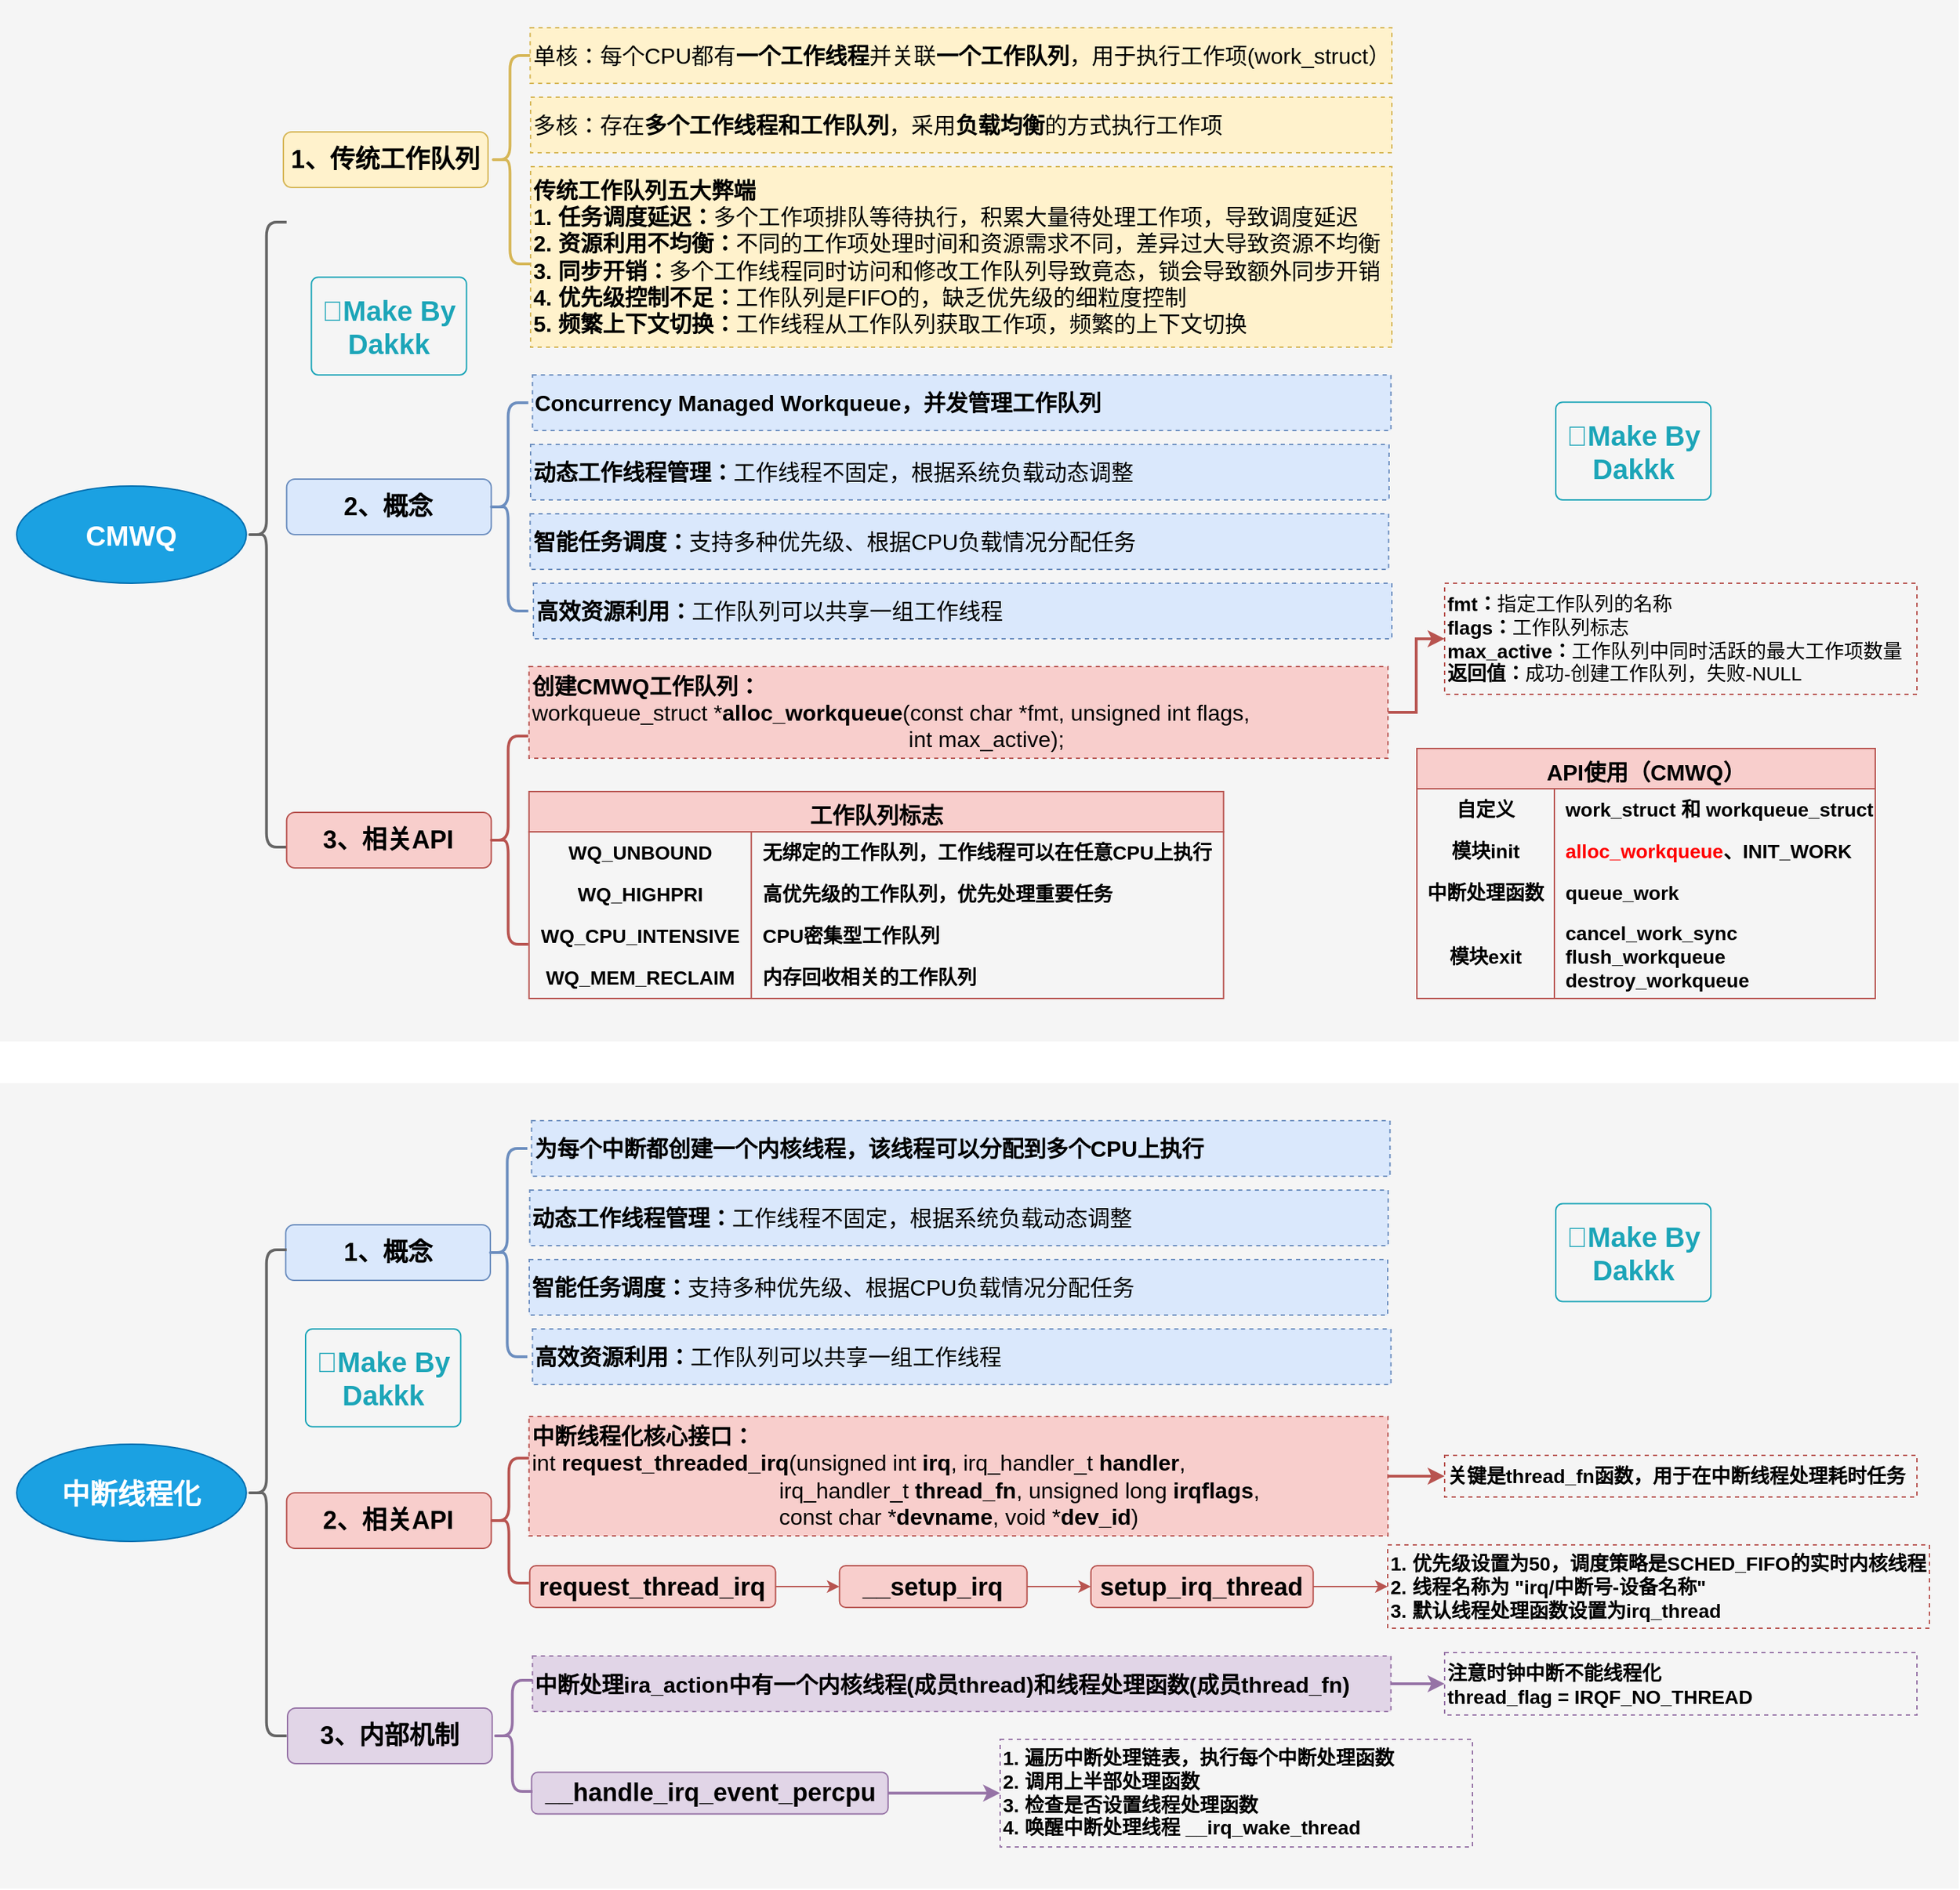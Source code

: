 <mxfile version="27.0.9">
  <diagram name="第 1 页" id="VxNiwfclkPdNNmzIDGuJ">
    <mxGraphModel dx="2431" dy="1413" grid="1" gridSize="10" guides="1" tooltips="1" connect="1" arrows="1" fold="1" page="1" pageScale="1" pageWidth="1169" pageHeight="1654" math="0" shadow="0">
      <root>
        <mxCell id="0" />
        <mxCell id="1" parent="0" />
        <mxCell id="dnHEuIhEBMRqk78COpKd-143" value="" style="rounded=0;whiteSpace=wrap;html=1;fillColor=#f5f5f5;fontColor=#333333;strokeColor=none;" vertex="1" parent="1">
          <mxGeometry x="170" y="800" width="1410" height="580" as="geometry" />
        </mxCell>
        <mxCell id="dnHEuIhEBMRqk78COpKd-1" value="" style="rounded=0;whiteSpace=wrap;html=1;fillColor=#f5f5f5;fontColor=#333333;strokeColor=none;" vertex="1" parent="1">
          <mxGeometry x="170" y="20" width="1410" height="750" as="geometry" />
        </mxCell>
        <mxCell id="dnHEuIhEBMRqk78COpKd-2" value="&lt;h2&gt;&lt;font style=&quot;font-size: 18px;&quot;&gt;2、概念&lt;/font&gt;&lt;/h2&gt;" style="rounded=1;whiteSpace=wrap;html=1;fillColor=#dae8fc;strokeColor=#6c8ebf;fontStyle=1" vertex="1" parent="1">
          <mxGeometry x="376.34" y="365" width="147.33" height="40" as="geometry" />
        </mxCell>
        <mxCell id="dnHEuIhEBMRqk78COpKd-3" value="&lt;span style=&quot;font-size: 16px;&quot;&gt;&lt;b&gt;Concurrency Managed Workqueue，并发管理工作队列&lt;/b&gt;&lt;/span&gt;" style="text;html=1;align=left;verticalAlign=middle;whiteSpace=wrap;rounded=0;fillColor=#dae8fc;strokeColor=#6c8ebf;dashed=1;fontSize=14;" vertex="1" parent="1">
          <mxGeometry x="553.33" y="290" width="618" height="40" as="geometry" />
        </mxCell>
        <mxCell id="dnHEuIhEBMRqk78COpKd-4" value="" style="shape=curlyBracket;whiteSpace=wrap;html=1;rounded=1;labelPosition=left;verticalLabelPosition=middle;align=right;verticalAlign=middle;fillColor=#dae8fc;strokeColor=#6c8ebf;strokeWidth=2;" vertex="1" parent="1">
          <mxGeometry x="521.33" y="310" width="29" height="150" as="geometry" />
        </mxCell>
        <mxCell id="dnHEuIhEBMRqk78COpKd-5" value="&lt;h2&gt;&lt;font style=&quot;font-size: 18px;&quot;&gt;1、传统工作队列&lt;/font&gt;&lt;/h2&gt;" style="rounded=1;whiteSpace=wrap;html=1;fillColor=#fff2cc;strokeColor=#d6b656;fontStyle=1;" vertex="1" parent="1">
          <mxGeometry x="374.0" y="115" width="147.33" height="40" as="geometry" />
        </mxCell>
        <mxCell id="dnHEuIhEBMRqk78COpKd-6" value="&lt;span style=&quot;font-size: 16px;&quot;&gt;单核：每个CPU都有&lt;b&gt;一个工作线程&lt;/b&gt;并关联&lt;b&gt;一个工作队列&lt;/b&gt;，用于执行工作项(work_struct）&lt;/span&gt;" style="text;html=1;align=left;verticalAlign=middle;whiteSpace=wrap;rounded=0;fillColor=#fff2cc;strokeColor=#d6b656;dashed=1;fontSize=14;" vertex="1" parent="1">
          <mxGeometry x="551.66" y="40" width="620.33" height="40" as="geometry" />
        </mxCell>
        <mxCell id="dnHEuIhEBMRqk78COpKd-7" value="&lt;h1&gt;&lt;span style=&quot;font-size: 20px;&quot;&gt;CMWQ&lt;/span&gt;&lt;/h1&gt;" style="ellipse;whiteSpace=wrap;html=1;fillColor=#1ba1e2;strokeColor=#006EAF;fontColor=#ffffff;fontStyle=1" vertex="1" parent="1">
          <mxGeometry x="182" y="370" width="165.34" height="70" as="geometry" />
        </mxCell>
        <mxCell id="dnHEuIhEBMRqk78COpKd-8" value="" style="shape=curlyBracket;whiteSpace=wrap;html=1;rounded=1;labelPosition=left;verticalLabelPosition=middle;align=right;verticalAlign=middle;fillColor=#f5f5f5;strokeColor=#666666;strokeWidth=2;fontColor=#333333;" vertex="1" parent="1">
          <mxGeometry x="347.34" y="180" width="29" height="450" as="geometry" />
        </mxCell>
        <mxCell id="dnHEuIhEBMRqk78COpKd-9" value="&lt;font style=&quot;font-size: 16px;&quot;&gt;多核：存在&lt;b&gt;多个工作线程和工作队列&lt;/b&gt;，采用&lt;b&gt;负载均衡&lt;/b&gt;的方式执行工作项&lt;/font&gt;" style="text;html=1;align=left;verticalAlign=middle;whiteSpace=wrap;rounded=0;fillColor=#fff2cc;strokeColor=#d6b656;dashed=1;fontSize=14;" vertex="1" parent="1">
          <mxGeometry x="551.99" y="90" width="620" height="40" as="geometry" />
        </mxCell>
        <mxCell id="dnHEuIhEBMRqk78COpKd-10" value="" style="shape=curlyBracket;whiteSpace=wrap;html=1;rounded=1;labelPosition=left;verticalLabelPosition=middle;align=right;verticalAlign=middle;fillColor=#fff2cc;strokeColor=#d6b656;strokeWidth=2;" vertex="1" parent="1">
          <mxGeometry x="522.66" y="60" width="29" height="150" as="geometry" />
        </mxCell>
        <mxCell id="dnHEuIhEBMRqk78COpKd-11" value="&lt;h2&gt;3、相关API&lt;/h2&gt;" style="rounded=1;whiteSpace=wrap;html=1;fillColor=#f8cecc;strokeColor=#b85450;fontStyle=1" vertex="1" parent="1">
          <mxGeometry x="376.34" y="605" width="147.33" height="40" as="geometry" />
        </mxCell>
        <mxCell id="dnHEuIhEBMRqk78COpKd-62" style="edgeStyle=orthogonalEdgeStyle;rounded=0;orthogonalLoop=1;jettySize=auto;html=1;entryX=0;entryY=0.5;entryDx=0;entryDy=0;fillColor=#f8cecc;strokeColor=#b85450;strokeWidth=2;" edge="1" parent="1" source="dnHEuIhEBMRqk78COpKd-12" target="dnHEuIhEBMRqk78COpKd-61">
          <mxGeometry relative="1" as="geometry" />
        </mxCell>
        <mxCell id="dnHEuIhEBMRqk78COpKd-12" value="&lt;span style=&quot;font-size: 16px;&quot;&gt;&lt;b&gt;创建CMWQ工作队列：&lt;br&gt;&lt;/b&gt;&lt;/span&gt;&lt;span style=&quot;background-color: transparent; font-size: 16px;&quot;&gt;workqueue_struct *&lt;b&gt;alloc_workqueue&lt;/b&gt;(const char *fmt,&amp;nbsp;&lt;/span&gt;&lt;span style=&quot;font-size: 16px; background-color: transparent; color: light-dark(rgb(0, 0, 0), rgb(255, 255, 255));&quot;&gt;unsigned int flags,&amp;nbsp;&lt;br&gt;&lt;/span&gt;&lt;span style=&quot;font-size: 16px; background-color: transparent; color: light-dark(rgb(0, 0, 0), rgb(255, 255, 255));&quot;&gt;&amp;nbsp; &amp;nbsp; &amp;nbsp; &amp;nbsp; &amp;nbsp; &amp;nbsp; &amp;nbsp; &amp;nbsp; &amp;nbsp; &amp;nbsp; &amp;nbsp; &amp;nbsp; &amp;nbsp; &amp;nbsp; &amp;nbsp; &amp;nbsp; &amp;nbsp; &amp;nbsp; &amp;nbsp; &amp;nbsp; &amp;nbsp; &amp;nbsp; &amp;nbsp; &amp;nbsp; &amp;nbsp; &amp;nbsp; &amp;nbsp; &amp;nbsp; &amp;nbsp; &amp;nbsp; &amp;nbsp;int max_active);&lt;/span&gt;" style="text;html=1;align=left;verticalAlign=middle;whiteSpace=wrap;rounded=0;fillColor=#f8cecc;strokeColor=#b85450;dashed=1;fontSize=14;" vertex="1" parent="1">
          <mxGeometry x="550.84" y="500" width="618.34" height="66" as="geometry" />
        </mxCell>
        <mxCell id="dnHEuIhEBMRqk78COpKd-13" value="&lt;span style=&quot;font-size: 16px;&quot;&gt;&lt;b&gt;传统工作队列五大弊端&lt;br&gt;1. 任务调度延迟：&lt;/b&gt;多个工作项排队等待执行，积累大量待处理工作项，导致调度延迟&lt;br&gt;&lt;b&gt;2. 资源利用不均衡：&lt;/b&gt;不同的工作项处理时间和资源需求不同，差异过大导致资源不均衡&lt;br&gt;&lt;b&gt;3. 同步开销：&lt;/b&gt;多个工作线程同时访问和修改工作队列导致竟态，锁会导致额外同步开销&lt;br&gt;&lt;b&gt;4. 优先级控制不足：&lt;/b&gt;工作队列是FIFO的，缺乏优先级的细粒度控制&lt;br&gt;&lt;b&gt;5. 频繁上下文切换：&lt;/b&gt;工作线程从工作队列获取工作项，频繁的上下文切换&lt;/span&gt;" style="text;html=1;align=left;verticalAlign=middle;whiteSpace=wrap;rounded=0;fillColor=#fff2cc;strokeColor=#d6b656;dashed=1;fontSize=14;" vertex="1" parent="1">
          <mxGeometry x="551.99" y="140" width="620" height="130" as="geometry" />
        </mxCell>
        <mxCell id="dnHEuIhEBMRqk78COpKd-15" value="&lt;span style=&quot;font-size: 16px;&quot;&gt;&lt;b&gt;动态工作线程管理：&lt;/b&gt;工作线程不固定，根据系统负载动态调整&lt;/span&gt;" style="text;html=1;align=left;verticalAlign=middle;whiteSpace=wrap;rounded=0;fillColor=#dae8fc;strokeColor=#6c8ebf;dashed=1;fontSize=14;" vertex="1" parent="1">
          <mxGeometry x="552" y="340" width="618" height="40" as="geometry" />
        </mxCell>
        <mxCell id="dnHEuIhEBMRqk78COpKd-16" value="" style="shape=curlyBracket;whiteSpace=wrap;html=1;rounded=1;labelPosition=left;verticalLabelPosition=middle;align=right;verticalAlign=middle;fillColor=#f8cecc;strokeColor=#b85450;strokeWidth=2;" vertex="1" parent="1">
          <mxGeometry x="521.33" y="550" width="29" height="150" as="geometry" />
        </mxCell>
        <mxCell id="dnHEuIhEBMRqk78COpKd-17" value="&lt;font style=&quot;font-size: 20px;&quot;&gt;🌻Make By Dakkk&lt;/font&gt;" style="html=1;shadow=0;dashed=0;shape=mxgraph.bootstrap.rrect;rSize=5;strokeColor=#1CA5B8;strokeWidth=1;fillColor=none;fontColor=#1CA5B8;whiteSpace=wrap;align=center;verticalAlign=middle;spacingLeft=0;fontStyle=1;fontSize=16;spacing=5;" vertex="1" parent="1">
          <mxGeometry x="394.17" y="219.61" width="111.67" height="70.39" as="geometry" />
        </mxCell>
        <mxCell id="dnHEuIhEBMRqk78COpKd-26" value="&lt;span style=&quot;font-size: 16px;&quot;&gt;&lt;b&gt;智能任务调度：&lt;/b&gt;支持多种优先级、根据CPU负载情况分配任务&lt;/span&gt;" style="text;html=1;align=left;verticalAlign=middle;whiteSpace=wrap;rounded=0;fillColor=#dae8fc;strokeColor=#6c8ebf;dashed=1;fontSize=14;" vertex="1" parent="1">
          <mxGeometry x="551.66" y="390" width="618" height="40" as="geometry" />
        </mxCell>
        <mxCell id="dnHEuIhEBMRqk78COpKd-45" value="" style="shape=table;startSize=0;container=1;collapsible=0;childLayout=tableLayout;fixedRows=1;rowLines=0;fontStyle=0;strokeColor=#b85450;fontSize=14;fillColor=none;" vertex="1" parent="1">
          <mxGeometry x="550.84" y="619" width="500" height="120" as="geometry" />
        </mxCell>
        <mxCell id="dnHEuIhEBMRqk78COpKd-46" value="" style="shape=tableRow;horizontal=0;startSize=0;swimlaneHead=0;swimlaneBody=0;top=0;left=0;bottom=0;right=0;collapsible=0;dropTarget=0;fillColor=none;points=[[0,0.5],[1,0.5]];portConstraint=eastwest;strokeColor=inherit;fontSize=14;" vertex="1" parent="dnHEuIhEBMRqk78COpKd-45">
          <mxGeometry width="500" height="30" as="geometry" />
        </mxCell>
        <mxCell id="dnHEuIhEBMRqk78COpKd-47" value="WQ_UNBOUND" style="shape=partialRectangle;html=1;whiteSpace=wrap;connectable=0;fillColor=none;top=0;left=0;bottom=0;right=0;overflow=hidden;pointerEvents=1;strokeColor=inherit;fontSize=14;fontStyle=1" vertex="1" parent="dnHEuIhEBMRqk78COpKd-46">
          <mxGeometry width="160" height="30" as="geometry">
            <mxRectangle width="160" height="30" as="alternateBounds" />
          </mxGeometry>
        </mxCell>
        <mxCell id="dnHEuIhEBMRqk78COpKd-48" value="&lt;b&gt;无绑定的工作队列，工作线程可以在任意CPU上执行&lt;/b&gt;" style="shape=partialRectangle;html=1;whiteSpace=wrap;connectable=0;fillColor=none;top=0;left=0;bottom=0;right=0;align=left;spacingLeft=6;overflow=hidden;strokeColor=inherit;fontSize=14;" vertex="1" parent="dnHEuIhEBMRqk78COpKd-46">
          <mxGeometry x="160" width="340" height="30" as="geometry">
            <mxRectangle width="340" height="30" as="alternateBounds" />
          </mxGeometry>
        </mxCell>
        <mxCell id="dnHEuIhEBMRqk78COpKd-49" value="" style="shape=tableRow;horizontal=0;startSize=0;swimlaneHead=0;swimlaneBody=0;top=0;left=0;bottom=0;right=0;collapsible=0;dropTarget=0;fillColor=none;points=[[0,0.5],[1,0.5]];portConstraint=eastwest;strokeColor=inherit;fontSize=14;" vertex="1" parent="dnHEuIhEBMRqk78COpKd-45">
          <mxGeometry y="30" width="500" height="30" as="geometry" />
        </mxCell>
        <mxCell id="dnHEuIhEBMRqk78COpKd-50" value="WQ_HIGHPRI" style="shape=partialRectangle;html=1;whiteSpace=wrap;connectable=0;fillColor=none;top=0;left=0;bottom=0;right=0;overflow=hidden;pointerEvents=1;strokeColor=inherit;fontSize=14;fontStyle=1" vertex="1" parent="dnHEuIhEBMRqk78COpKd-49">
          <mxGeometry width="160" height="30" as="geometry">
            <mxRectangle width="160" height="30" as="alternateBounds" />
          </mxGeometry>
        </mxCell>
        <mxCell id="dnHEuIhEBMRqk78COpKd-51" value="&lt;b&gt;高优先级的工作队列，优先处理重要任务&lt;/b&gt;" style="shape=partialRectangle;html=1;whiteSpace=wrap;connectable=0;fillColor=none;top=0;left=0;bottom=0;right=0;align=left;spacingLeft=6;overflow=hidden;strokeColor=inherit;fontSize=14;" vertex="1" parent="dnHEuIhEBMRqk78COpKd-49">
          <mxGeometry x="160" width="340" height="30" as="geometry">
            <mxRectangle width="340" height="30" as="alternateBounds" />
          </mxGeometry>
        </mxCell>
        <mxCell id="dnHEuIhEBMRqk78COpKd-52" value="" style="shape=tableRow;horizontal=0;startSize=0;swimlaneHead=0;swimlaneBody=0;top=0;left=0;bottom=0;right=0;collapsible=0;dropTarget=0;fillColor=none;points=[[0,0.5],[1,0.5]];portConstraint=eastwest;strokeColor=inherit;fontSize=14;" vertex="1" parent="dnHEuIhEBMRqk78COpKd-45">
          <mxGeometry y="60" width="500" height="30" as="geometry" />
        </mxCell>
        <mxCell id="dnHEuIhEBMRqk78COpKd-53" value="WQ_CPU_INTENSIVE" style="shape=partialRectangle;html=1;whiteSpace=wrap;connectable=0;fillColor=none;top=0;left=0;bottom=0;right=0;overflow=hidden;strokeColor=inherit;fontSize=14;fontStyle=1" vertex="1" parent="dnHEuIhEBMRqk78COpKd-52">
          <mxGeometry width="160" height="30" as="geometry">
            <mxRectangle width="160" height="30" as="alternateBounds" />
          </mxGeometry>
        </mxCell>
        <mxCell id="dnHEuIhEBMRqk78COpKd-54" value="&lt;b&gt;CPU密集型工作队列&lt;/b&gt;" style="shape=partialRectangle;html=1;whiteSpace=wrap;connectable=0;fillColor=none;top=0;left=0;bottom=0;right=0;align=left;spacingLeft=6;overflow=hidden;strokeColor=inherit;fontSize=14;" vertex="1" parent="dnHEuIhEBMRqk78COpKd-52">
          <mxGeometry x="160" width="340" height="30" as="geometry">
            <mxRectangle width="340" height="30" as="alternateBounds" />
          </mxGeometry>
        </mxCell>
        <mxCell id="dnHEuIhEBMRqk78COpKd-55" value="" style="shape=tableRow;horizontal=0;startSize=0;swimlaneHead=0;swimlaneBody=0;top=0;left=0;bottom=0;right=0;collapsible=0;dropTarget=0;fillColor=none;points=[[0,0.5],[1,0.5]];portConstraint=eastwest;strokeColor=inherit;fontSize=14;" vertex="1" parent="dnHEuIhEBMRqk78COpKd-45">
          <mxGeometry y="90" width="500" height="30" as="geometry" />
        </mxCell>
        <mxCell id="dnHEuIhEBMRqk78COpKd-56" value="WQ_MEM_RECLAIM" style="shape=partialRectangle;html=1;whiteSpace=wrap;connectable=0;fillColor=none;top=0;left=0;bottom=0;right=0;overflow=hidden;strokeColor=inherit;fontSize=14;fontStyle=1" vertex="1" parent="dnHEuIhEBMRqk78COpKd-55">
          <mxGeometry width="160" height="30" as="geometry">
            <mxRectangle width="160" height="30" as="alternateBounds" />
          </mxGeometry>
        </mxCell>
        <mxCell id="dnHEuIhEBMRqk78COpKd-57" value="&lt;b&gt;内存回收相关的工作队列&lt;/b&gt;" style="shape=partialRectangle;html=1;whiteSpace=wrap;connectable=0;fillColor=none;top=0;left=0;bottom=0;right=0;align=left;spacingLeft=6;overflow=hidden;strokeColor=inherit;fontSize=14;" vertex="1" parent="dnHEuIhEBMRqk78COpKd-55">
          <mxGeometry x="160" width="340" height="30" as="geometry">
            <mxRectangle width="340" height="30" as="alternateBounds" />
          </mxGeometry>
        </mxCell>
        <mxCell id="dnHEuIhEBMRqk78COpKd-58" value="&lt;h1&gt;&lt;font style=&quot;font-size: 16px;&quot;&gt;工作队列标志&lt;/font&gt;&lt;/h1&gt;" style="rounded=0;whiteSpace=wrap;html=1;fillColor=#f8cecc;strokeColor=#b85450;" vertex="1" parent="1">
          <mxGeometry x="550.84" y="590" width="500" height="29" as="geometry" />
        </mxCell>
        <mxCell id="dnHEuIhEBMRqk78COpKd-59" value="&lt;span style=&quot;font-size: 16px;&quot;&gt;&lt;b&gt;高效资源利用：&lt;/b&gt;工作队列可以共享一组工作线程&lt;/span&gt;" style="text;html=1;align=left;verticalAlign=middle;whiteSpace=wrap;rounded=0;fillColor=#dae8fc;strokeColor=#6c8ebf;dashed=1;fontSize=14;" vertex="1" parent="1">
          <mxGeometry x="553.99" y="440" width="618" height="40" as="geometry" />
        </mxCell>
        <mxCell id="dnHEuIhEBMRqk78COpKd-61" value="&lt;b&gt;fmt：&lt;/b&gt;指定工作队列的名称&lt;br&gt;&lt;b&gt;flags：&lt;/b&gt;工作队列标志&lt;br&gt;&lt;b&gt;max_active：&lt;/b&gt;工作队列中同时活跃的最大工作项数量&lt;br&gt;&lt;b&gt;返回值：&lt;/b&gt;成功-创建工作队列，失败-NULL" style="text;html=1;align=left;verticalAlign=middle;whiteSpace=wrap;rounded=0;fillColor=none;strokeColor=#b85450;dashed=1;fontSize=14;" vertex="1" parent="1">
          <mxGeometry x="1210" y="440" width="340" height="80" as="geometry" />
        </mxCell>
        <mxCell id="dnHEuIhEBMRqk78COpKd-63" value="" style="shape=table;startSize=0;container=1;collapsible=0;childLayout=tableLayout;fixedRows=1;rowLines=0;fontStyle=0;strokeColor=#b85450;fontSize=14;fillColor=none;" vertex="1" parent="1">
          <mxGeometry x="1190" y="588" width="330" height="151" as="geometry" />
        </mxCell>
        <mxCell id="dnHEuIhEBMRqk78COpKd-64" value="" style="shape=tableRow;horizontal=0;startSize=0;swimlaneHead=0;swimlaneBody=0;top=0;left=0;bottom=0;right=0;collapsible=0;dropTarget=0;fillColor=none;points=[[0,0.5],[1,0.5]];portConstraint=eastwest;strokeColor=inherit;fontSize=14;" vertex="1" parent="dnHEuIhEBMRqk78COpKd-63">
          <mxGeometry width="330" height="30" as="geometry" />
        </mxCell>
        <mxCell id="dnHEuIhEBMRqk78COpKd-65" value="自定义" style="shape=partialRectangle;html=1;whiteSpace=wrap;connectable=0;fillColor=none;top=0;left=0;bottom=0;right=0;overflow=hidden;pointerEvents=1;strokeColor=inherit;fontSize=14;fontStyle=1" vertex="1" parent="dnHEuIhEBMRqk78COpKd-64">
          <mxGeometry width="99" height="30" as="geometry">
            <mxRectangle width="99" height="30" as="alternateBounds" />
          </mxGeometry>
        </mxCell>
        <mxCell id="dnHEuIhEBMRqk78COpKd-66" value="&lt;b&gt;work_struct 和 workqueue_struct&lt;/b&gt;" style="shape=partialRectangle;html=1;whiteSpace=wrap;connectable=0;fillColor=none;top=0;left=0;bottom=0;right=0;align=left;spacingLeft=6;overflow=hidden;strokeColor=inherit;fontSize=14;" vertex="1" parent="dnHEuIhEBMRqk78COpKd-64">
          <mxGeometry x="99" width="231" height="30" as="geometry">
            <mxRectangle width="231" height="30" as="alternateBounds" />
          </mxGeometry>
        </mxCell>
        <mxCell id="dnHEuIhEBMRqk78COpKd-67" value="" style="shape=tableRow;horizontal=0;startSize=0;swimlaneHead=0;swimlaneBody=0;top=0;left=0;bottom=0;right=0;collapsible=0;dropTarget=0;fillColor=none;points=[[0,0.5],[1,0.5]];portConstraint=eastwest;strokeColor=inherit;fontSize=14;" vertex="1" parent="dnHEuIhEBMRqk78COpKd-63">
          <mxGeometry y="30" width="330" height="30" as="geometry" />
        </mxCell>
        <mxCell id="dnHEuIhEBMRqk78COpKd-68" value="模块init" style="shape=partialRectangle;html=1;whiteSpace=wrap;connectable=0;fillColor=none;top=0;left=0;bottom=0;right=0;overflow=hidden;pointerEvents=1;strokeColor=inherit;fontSize=14;fontStyle=1" vertex="1" parent="dnHEuIhEBMRqk78COpKd-67">
          <mxGeometry width="99" height="30" as="geometry">
            <mxRectangle width="99" height="30" as="alternateBounds" />
          </mxGeometry>
        </mxCell>
        <mxCell id="dnHEuIhEBMRqk78COpKd-69" value="&lt;b&gt;&lt;font style=&quot;color: rgb(255, 0, 0);&quot;&gt;alloc_workqueue&lt;/font&gt;、INIT_WORK&lt;/b&gt;" style="shape=partialRectangle;html=1;whiteSpace=wrap;connectable=0;fillColor=none;top=0;left=0;bottom=0;right=0;align=left;spacingLeft=6;overflow=hidden;strokeColor=inherit;fontSize=14;" vertex="1" parent="dnHEuIhEBMRqk78COpKd-67">
          <mxGeometry x="99" width="231" height="30" as="geometry">
            <mxRectangle width="231" height="30" as="alternateBounds" />
          </mxGeometry>
        </mxCell>
        <mxCell id="dnHEuIhEBMRqk78COpKd-70" value="" style="shape=tableRow;horizontal=0;startSize=0;swimlaneHead=0;swimlaneBody=0;top=0;left=0;bottom=0;right=0;collapsible=0;dropTarget=0;fillColor=none;points=[[0,0.5],[1,0.5]];portConstraint=eastwest;strokeColor=inherit;fontSize=14;" vertex="1" parent="dnHEuIhEBMRqk78COpKd-63">
          <mxGeometry y="60" width="330" height="30" as="geometry" />
        </mxCell>
        <mxCell id="dnHEuIhEBMRqk78COpKd-71" value="中断处理函数" style="shape=partialRectangle;html=1;whiteSpace=wrap;connectable=0;fillColor=none;top=0;left=0;bottom=0;right=0;overflow=hidden;strokeColor=inherit;fontSize=14;fontStyle=1" vertex="1" parent="dnHEuIhEBMRqk78COpKd-70">
          <mxGeometry width="99" height="30" as="geometry">
            <mxRectangle width="99" height="30" as="alternateBounds" />
          </mxGeometry>
        </mxCell>
        <mxCell id="dnHEuIhEBMRqk78COpKd-72" value="&lt;b&gt;queue_work&lt;/b&gt;" style="shape=partialRectangle;html=1;whiteSpace=wrap;connectable=0;fillColor=none;top=0;left=0;bottom=0;right=0;align=left;spacingLeft=6;overflow=hidden;strokeColor=inherit;fontSize=14;" vertex="1" parent="dnHEuIhEBMRqk78COpKd-70">
          <mxGeometry x="99" width="231" height="30" as="geometry">
            <mxRectangle width="231" height="30" as="alternateBounds" />
          </mxGeometry>
        </mxCell>
        <mxCell id="dnHEuIhEBMRqk78COpKd-73" value="" style="shape=tableRow;horizontal=0;startSize=0;swimlaneHead=0;swimlaneBody=0;top=0;left=0;bottom=0;right=0;collapsible=0;dropTarget=0;fillColor=none;points=[[0,0.5],[1,0.5]];portConstraint=eastwest;strokeColor=inherit;fontSize=14;" vertex="1" parent="dnHEuIhEBMRqk78COpKd-63">
          <mxGeometry y="90" width="330" height="61" as="geometry" />
        </mxCell>
        <mxCell id="dnHEuIhEBMRqk78COpKd-74" value="模块exit" style="shape=partialRectangle;html=1;whiteSpace=wrap;connectable=0;fillColor=none;top=0;left=0;bottom=0;right=0;overflow=hidden;strokeColor=inherit;fontSize=14;fontStyle=1" vertex="1" parent="dnHEuIhEBMRqk78COpKd-73">
          <mxGeometry width="99" height="61" as="geometry">
            <mxRectangle width="99" height="61" as="alternateBounds" />
          </mxGeometry>
        </mxCell>
        <mxCell id="dnHEuIhEBMRqk78COpKd-75" value="&lt;b&gt;cancel_work_sync&lt;/b&gt;&lt;br&gt;&lt;b&gt;flush_workqueue&lt;/b&gt;&lt;br&gt;&lt;b&gt;destroy_workqueue&lt;/b&gt;" style="shape=partialRectangle;html=1;whiteSpace=wrap;connectable=0;fillColor=none;top=0;left=0;bottom=0;right=0;align=left;spacingLeft=6;overflow=hidden;strokeColor=inherit;fontSize=14;" vertex="1" parent="dnHEuIhEBMRqk78COpKd-73">
          <mxGeometry x="99" width="231" height="61" as="geometry">
            <mxRectangle width="231" height="61" as="alternateBounds" />
          </mxGeometry>
        </mxCell>
        <mxCell id="dnHEuIhEBMRqk78COpKd-76" value="&lt;h1&gt;&lt;font style=&quot;font-size: 16px;&quot;&gt;API使用（CMWQ）&lt;/font&gt;&lt;/h1&gt;" style="rounded=0;whiteSpace=wrap;html=1;fillColor=#f8cecc;strokeColor=#b85450;" vertex="1" parent="1">
          <mxGeometry x="1190" y="559" width="330" height="29" as="geometry" />
        </mxCell>
        <mxCell id="dnHEuIhEBMRqk78COpKd-78" value="&lt;h2&gt;&lt;font style=&quot;font-size: 18px;&quot;&gt;1、概念&lt;/font&gt;&lt;/h2&gt;" style="rounded=1;whiteSpace=wrap;html=1;fillColor=#dae8fc;strokeColor=#6c8ebf;fontStyle=1" vertex="1" parent="1">
          <mxGeometry x="375.68" y="902" width="147.33" height="40" as="geometry" />
        </mxCell>
        <mxCell id="dnHEuIhEBMRqk78COpKd-79" value="&lt;span style=&quot;font-size: 16px;&quot;&gt;&lt;b&gt;为每个中断都创建一个内核线程，该线程可以分配到多个CPU上执行&lt;/b&gt;&lt;/span&gt;" style="text;html=1;align=left;verticalAlign=middle;whiteSpace=wrap;rounded=0;fillColor=#dae8fc;strokeColor=#6c8ebf;dashed=1;fontSize=14;" vertex="1" parent="1">
          <mxGeometry x="552.67" y="827" width="618" height="40" as="geometry" />
        </mxCell>
        <mxCell id="dnHEuIhEBMRqk78COpKd-80" value="" style="shape=curlyBracket;whiteSpace=wrap;html=1;rounded=1;labelPosition=left;verticalLabelPosition=middle;align=right;verticalAlign=middle;fillColor=#dae8fc;strokeColor=#6c8ebf;strokeWidth=2;" vertex="1" parent="1">
          <mxGeometry x="520.67" y="847" width="29" height="150" as="geometry" />
        </mxCell>
        <mxCell id="dnHEuIhEBMRqk78COpKd-83" value="&lt;h1&gt;&lt;span style=&quot;font-size: 20px;&quot;&gt;中断线程化&lt;/span&gt;&lt;/h1&gt;" style="ellipse;whiteSpace=wrap;html=1;fillColor=#1ba1e2;strokeColor=#006EAF;fontColor=#ffffff;fontStyle=1" vertex="1" parent="1">
          <mxGeometry x="182" y="1060" width="165.34" height="70" as="geometry" />
        </mxCell>
        <mxCell id="dnHEuIhEBMRqk78COpKd-84" value="" style="shape=curlyBracket;whiteSpace=wrap;html=1;rounded=1;labelPosition=left;verticalLabelPosition=middle;align=right;verticalAlign=middle;fillColor=#f5f5f5;strokeColor=#666666;strokeWidth=2;fontColor=#333333;" vertex="1" parent="1">
          <mxGeometry x="347.34" y="920" width="29" height="350" as="geometry" />
        </mxCell>
        <mxCell id="dnHEuIhEBMRqk78COpKd-87" value="&lt;h2&gt;2、相关API&lt;/h2&gt;" style="rounded=1;whiteSpace=wrap;html=1;fillColor=#f8cecc;strokeColor=#b85450;fontStyle=1" vertex="1" parent="1">
          <mxGeometry x="376.34" y="1095" width="147.33" height="40" as="geometry" />
        </mxCell>
        <mxCell id="dnHEuIhEBMRqk78COpKd-88" style="edgeStyle=orthogonalEdgeStyle;rounded=0;orthogonalLoop=1;jettySize=auto;html=1;entryX=0;entryY=0.5;entryDx=0;entryDy=0;fillColor=#f8cecc;strokeColor=#b85450;strokeWidth=2;" edge="1" source="dnHEuIhEBMRqk78COpKd-89" target="dnHEuIhEBMRqk78COpKd-110" parent="1">
          <mxGeometry relative="1" as="geometry" />
        </mxCell>
        <mxCell id="dnHEuIhEBMRqk78COpKd-89" value="&lt;span style=&quot;font-size: 16px;&quot;&gt;&lt;b&gt;中断线程化核心接口：&lt;br&gt;&lt;/b&gt;&lt;/span&gt;&lt;div&gt;&lt;span style=&quot;font-size: 16px;&quot;&gt;int &lt;b&gt;request_threaded_irq&lt;/b&gt;(unsigned int &lt;b&gt;irq&lt;/b&gt;,&amp;nbsp;&lt;/span&gt;&lt;span style=&quot;font-size: 16px; background-color: transparent; color: light-dark(rgb(0, 0, 0), rgb(255, 255, 255));&quot;&gt;irq_handler_t &lt;b&gt;handler&lt;/b&gt;,&lt;/span&gt;&lt;/div&gt;&lt;div&gt;&lt;span style=&quot;font-size: 16px;&quot;&gt;&amp;nbsp; &amp;nbsp; &amp;nbsp; &amp;nbsp; &amp;nbsp; &amp;nbsp; &amp;nbsp; &amp;nbsp; &amp;nbsp; &amp;nbsp; &amp;nbsp; &amp;nbsp; &lt;span style=&quot;white-space: pre;&quot;&gt;&#x9;&lt;/span&gt;&lt;span style=&quot;white-space: pre;&quot;&gt;&#x9;&lt;/span&gt;irq_handler_t &lt;b&gt;thread_fn&lt;/b&gt;,&amp;nbsp;&lt;/span&gt;&lt;span style=&quot;font-size: 16px; background-color: transparent; color: light-dark(rgb(0, 0, 0), rgb(255, 255, 255));&quot;&gt;unsigned long &lt;b&gt;irqflags&lt;/b&gt;,&amp;nbsp;&lt;/span&gt;&lt;/div&gt;&lt;div&gt;&lt;span style=&quot;font-size: 16px;&quot;&gt;&amp;nbsp; &amp;nbsp; &amp;nbsp; &amp;nbsp; &amp;nbsp; &amp;nbsp; &amp;nbsp; &amp;nbsp; &amp;nbsp; &amp;nbsp; &amp;nbsp; &amp;nbsp; &lt;span style=&quot;white-space: pre;&quot;&gt;&#x9;&lt;/span&gt;&lt;span style=&quot;white-space: pre;&quot;&gt;&#x9;&lt;/span&gt;const char *&lt;b&gt;devname&lt;/b&gt;,&amp;nbsp;&lt;/span&gt;&lt;span style=&quot;font-size: 16px; background-color: transparent; color: light-dark(rgb(0, 0, 0), rgb(255, 255, 255));&quot;&gt;void *&lt;b&gt;dev_id&lt;/b&gt;)&lt;/span&gt;&lt;/div&gt;" style="text;html=1;align=left;verticalAlign=middle;whiteSpace=wrap;rounded=0;fillColor=#f8cecc;strokeColor=#b85450;dashed=1;fontSize=14;" vertex="1" parent="1">
          <mxGeometry x="550.84" y="1040" width="618.34" height="86" as="geometry" />
        </mxCell>
        <mxCell id="dnHEuIhEBMRqk78COpKd-91" value="&lt;span style=&quot;font-size: 16px;&quot;&gt;&lt;b&gt;动态工作线程管理：&lt;/b&gt;工作线程不固定，根据系统负载动态调整&lt;/span&gt;" style="text;html=1;align=left;verticalAlign=middle;whiteSpace=wrap;rounded=0;fillColor=#dae8fc;strokeColor=#6c8ebf;dashed=1;fontSize=14;" vertex="1" parent="1">
          <mxGeometry x="551.34" y="877" width="618" height="40" as="geometry" />
        </mxCell>
        <mxCell id="dnHEuIhEBMRqk78COpKd-94" value="&lt;span style=&quot;font-size: 16px;&quot;&gt;&lt;b&gt;智能任务调度：&lt;/b&gt;支持多种优先级、根据CPU负载情况分配任务&lt;/span&gt;" style="text;html=1;align=left;verticalAlign=middle;whiteSpace=wrap;rounded=0;fillColor=#dae8fc;strokeColor=#6c8ebf;dashed=1;fontSize=14;" vertex="1" parent="1">
          <mxGeometry x="551" y="927" width="618" height="40" as="geometry" />
        </mxCell>
        <mxCell id="dnHEuIhEBMRqk78COpKd-109" value="&lt;span style=&quot;font-size: 16px;&quot;&gt;&lt;b&gt;高效资源利用：&lt;/b&gt;工作队列可以共享一组工作线程&lt;/span&gt;" style="text;html=1;align=left;verticalAlign=middle;whiteSpace=wrap;rounded=0;fillColor=#dae8fc;strokeColor=#6c8ebf;dashed=1;fontSize=14;" vertex="1" parent="1">
          <mxGeometry x="553.33" y="977" width="618" height="40" as="geometry" />
        </mxCell>
        <mxCell id="dnHEuIhEBMRqk78COpKd-110" value="&lt;b&gt;关键是thread_fn函数，用于在中断线程处理耗时任务&lt;/b&gt;" style="text;html=1;align=left;verticalAlign=middle;whiteSpace=wrap;rounded=0;fillColor=none;strokeColor=#b85450;dashed=1;fontSize=14;" vertex="1" parent="1">
          <mxGeometry x="1210" y="1068" width="340" height="30" as="geometry" />
        </mxCell>
        <mxCell id="dnHEuIhEBMRqk78COpKd-126" value="&lt;h2&gt;3、内部机制&lt;/h2&gt;" style="rounded=1;whiteSpace=wrap;html=1;fillColor=#e1d5e7;strokeColor=#9673a6;fontStyle=1" vertex="1" parent="1">
          <mxGeometry x="377.0" y="1250" width="147.33" height="40" as="geometry" />
        </mxCell>
        <mxCell id="dnHEuIhEBMRqk78COpKd-129" style="edgeStyle=orthogonalEdgeStyle;rounded=0;orthogonalLoop=1;jettySize=auto;html=1;entryX=0;entryY=0.5;entryDx=0;entryDy=0;fillColor=#e1d5e7;strokeColor=#9673a6;strokeWidth=2;" edge="1" parent="1" source="dnHEuIhEBMRqk78COpKd-127" target="dnHEuIhEBMRqk78COpKd-128">
          <mxGeometry relative="1" as="geometry" />
        </mxCell>
        <mxCell id="dnHEuIhEBMRqk78COpKd-127" value="&lt;span style=&quot;font-size: 16px;&quot;&gt;&lt;b&gt;中断处理ira_action中有一个内核线程(成员thread)和线程处理函数(成员thread_fn)&lt;/b&gt;&lt;/span&gt;" style="text;html=1;align=left;verticalAlign=middle;whiteSpace=wrap;rounded=0;fillColor=#e1d5e7;strokeColor=#9673a6;dashed=1;fontSize=14;" vertex="1" parent="1">
          <mxGeometry x="553.33" y="1212.5" width="618" height="40" as="geometry" />
        </mxCell>
        <mxCell id="dnHEuIhEBMRqk78COpKd-128" value="&lt;b&gt;注意时钟中断不能线程化&lt;br&gt;thread_flag = IRQF_NO_THREAD&lt;/b&gt;" style="text;html=1;align=left;verticalAlign=middle;whiteSpace=wrap;rounded=0;fillColor=none;strokeColor=#9673a6;dashed=1;fontSize=14;" vertex="1" parent="1">
          <mxGeometry x="1210" y="1210" width="340" height="45" as="geometry" />
        </mxCell>
        <mxCell id="dnHEuIhEBMRqk78COpKd-134" style="edgeStyle=orthogonalEdgeStyle;rounded=0;orthogonalLoop=1;jettySize=auto;html=1;entryX=0;entryY=0.5;entryDx=0;entryDy=0;fillColor=#f8cecc;strokeColor=#b85450;" edge="1" parent="1" source="dnHEuIhEBMRqk78COpKd-131" target="dnHEuIhEBMRqk78COpKd-132">
          <mxGeometry relative="1" as="geometry" />
        </mxCell>
        <mxCell id="dnHEuIhEBMRqk78COpKd-131" value="&lt;h2&gt;request_thread_irq&lt;/h2&gt;" style="rounded=1;whiteSpace=wrap;html=1;fillColor=#f8cecc;strokeColor=#b85450;fontStyle=1" vertex="1" parent="1">
          <mxGeometry x="551.34" y="1147.5" width="176.99" height="30" as="geometry" />
        </mxCell>
        <mxCell id="dnHEuIhEBMRqk78COpKd-135" style="edgeStyle=orthogonalEdgeStyle;rounded=0;orthogonalLoop=1;jettySize=auto;html=1;entryX=0;entryY=0.5;entryDx=0;entryDy=0;fillColor=#f8cecc;strokeColor=#b85450;" edge="1" parent="1" source="dnHEuIhEBMRqk78COpKd-132" target="dnHEuIhEBMRqk78COpKd-133">
          <mxGeometry relative="1" as="geometry" />
        </mxCell>
        <mxCell id="dnHEuIhEBMRqk78COpKd-132" value="&lt;h2&gt;__setup_irq&lt;/h2&gt;" style="rounded=1;whiteSpace=wrap;html=1;fillColor=#f8cecc;strokeColor=#b85450;fontStyle=1" vertex="1" parent="1">
          <mxGeometry x="774.34" y="1147.5" width="135" height="30" as="geometry" />
        </mxCell>
        <mxCell id="dnHEuIhEBMRqk78COpKd-137" style="edgeStyle=orthogonalEdgeStyle;rounded=0;orthogonalLoop=1;jettySize=auto;html=1;entryX=0;entryY=0.5;entryDx=0;entryDy=0;fillColor=#f8cecc;strokeColor=#b85450;" edge="1" parent="1" source="dnHEuIhEBMRqk78COpKd-133" target="dnHEuIhEBMRqk78COpKd-136">
          <mxGeometry relative="1" as="geometry" />
        </mxCell>
        <mxCell id="dnHEuIhEBMRqk78COpKd-133" value="&lt;h2&gt;setup_irq_thread&lt;/h2&gt;" style="rounded=1;whiteSpace=wrap;html=1;fillColor=#f8cecc;strokeColor=#b85450;fontStyle=1" vertex="1" parent="1">
          <mxGeometry x="955.34" y="1147.5" width="160" height="30" as="geometry" />
        </mxCell>
        <mxCell id="dnHEuIhEBMRqk78COpKd-136" value="&lt;b&gt;1. 优先级设置为50，调度策略是SCHED_FIFO的实时内核线程&lt;br&gt;2. 线程名称为 &quot;irq/中断号-设备名称&quot;&lt;br&gt;3. 默认线程处理函数设置为irq_thread&lt;/b&gt;" style="text;html=1;align=left;verticalAlign=middle;whiteSpace=wrap;rounded=0;fillColor=none;strokeColor=#b85450;dashed=1;fontSize=14;" vertex="1" parent="1">
          <mxGeometry x="1169" y="1132.5" width="390" height="60" as="geometry" />
        </mxCell>
        <mxCell id="dnHEuIhEBMRqk78COpKd-140" style="edgeStyle=orthogonalEdgeStyle;rounded=0;orthogonalLoop=1;jettySize=auto;html=1;entryX=0;entryY=0.5;entryDx=0;entryDy=0;fillColor=#e1d5e7;strokeColor=#9673a6;strokeWidth=2;" edge="1" parent="1" source="dnHEuIhEBMRqk78COpKd-138" target="dnHEuIhEBMRqk78COpKd-139">
          <mxGeometry relative="1" as="geometry" />
        </mxCell>
        <mxCell id="dnHEuIhEBMRqk78COpKd-138" value="&lt;h2&gt;__handle_irq_event_percpu&lt;/h2&gt;" style="rounded=1;whiteSpace=wrap;html=1;fillColor=#e1d5e7;strokeColor=#9673a6;fontStyle=1" vertex="1" parent="1">
          <mxGeometry x="552.67" y="1296.25" width="256.67" height="30" as="geometry" />
        </mxCell>
        <mxCell id="dnHEuIhEBMRqk78COpKd-139" value="&lt;b&gt;1. 遍历中断处理链表，执行每个中断处理函数&lt;br&gt;2. 调用上半部处理函数&lt;br&gt;3. 检查是否设置线程处理函数&lt;br&gt;4. 唤醒中断处理线程 __irq_wake_thread&lt;/b&gt;" style="text;html=1;align=left;verticalAlign=middle;whiteSpace=wrap;rounded=0;fillColor=none;strokeColor=#9673a6;dashed=1;fontSize=14;" vertex="1" parent="1">
          <mxGeometry x="890" y="1272.5" width="340" height="77.5" as="geometry" />
        </mxCell>
        <mxCell id="dnHEuIhEBMRqk78COpKd-141" value="" style="shape=curlyBracket;whiteSpace=wrap;html=1;rounded=1;labelPosition=left;verticalLabelPosition=middle;align=right;verticalAlign=middle;fillColor=#e1d5e7;strokeColor=#9673a6;strokeWidth=2;" vertex="1" parent="1">
          <mxGeometry x="524.33" y="1230" width="29" height="80" as="geometry" />
        </mxCell>
        <mxCell id="dnHEuIhEBMRqk78COpKd-142" value="" style="shape=curlyBracket;whiteSpace=wrap;html=1;rounded=1;labelPosition=left;verticalLabelPosition=middle;align=right;verticalAlign=middle;fillColor=#f8cecc;strokeColor=#b85450;strokeWidth=2;" vertex="1" parent="1">
          <mxGeometry x="521.84" y="1070" width="29" height="90" as="geometry" />
        </mxCell>
        <mxCell id="dnHEuIhEBMRqk78COpKd-144" value="&lt;font style=&quot;font-size: 20px;&quot;&gt;🌻Make By Dakkk&lt;/font&gt;" style="html=1;shadow=0;dashed=0;shape=mxgraph.bootstrap.rrect;rSize=5;strokeColor=#1CA5B8;strokeWidth=1;fillColor=none;fontColor=#1CA5B8;whiteSpace=wrap;align=center;verticalAlign=middle;spacingLeft=0;fontStyle=1;fontSize=16;spacing=5;" vertex="1" parent="1">
          <mxGeometry x="390" y="977" width="111.67" height="70.39" as="geometry" />
        </mxCell>
        <mxCell id="dnHEuIhEBMRqk78COpKd-145" value="&lt;font style=&quot;font-size: 20px;&quot;&gt;🌻Make By Dakkk&lt;/font&gt;" style="html=1;shadow=0;dashed=0;shape=mxgraph.bootstrap.rrect;rSize=5;strokeColor=#1CA5B8;strokeWidth=1;fillColor=none;fontColor=#1CA5B8;whiteSpace=wrap;align=center;verticalAlign=middle;spacingLeft=0;fontStyle=1;fontSize=16;spacing=5;" vertex="1" parent="1">
          <mxGeometry x="1290" y="886.8" width="111.67" height="70.39" as="geometry" />
        </mxCell>
        <mxCell id="dnHEuIhEBMRqk78COpKd-146" value="&lt;font style=&quot;font-size: 20px;&quot;&gt;🌻Make By Dakkk&lt;/font&gt;" style="html=1;shadow=0;dashed=0;shape=mxgraph.bootstrap.rrect;rSize=5;strokeColor=#1CA5B8;strokeWidth=1;fillColor=none;fontColor=#1CA5B8;whiteSpace=wrap;align=center;verticalAlign=middle;spacingLeft=0;fontStyle=1;fontSize=16;spacing=5;" vertex="1" parent="1">
          <mxGeometry x="1290" y="309.61" width="111.67" height="70.39" as="geometry" />
        </mxCell>
      </root>
    </mxGraphModel>
  </diagram>
</mxfile>
